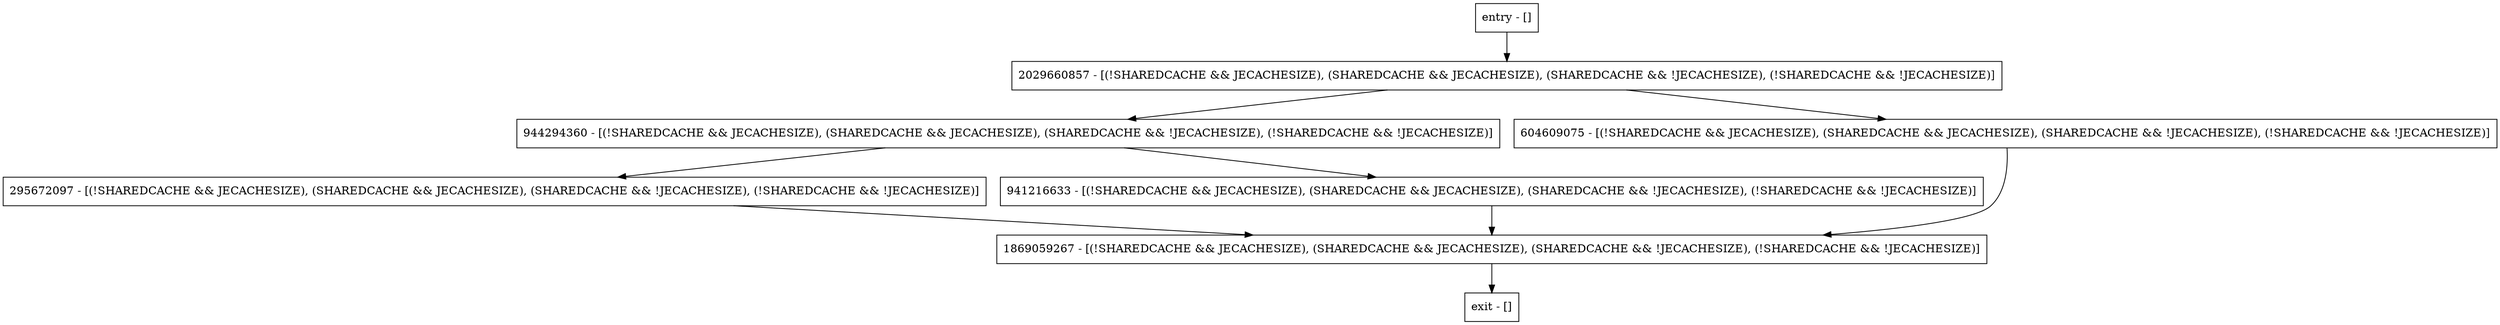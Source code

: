 digraph <init> {
node [shape=record];
entry [label="entry - []"];
exit [label="exit - []"];
944294360 [label="944294360 - [(!SHAREDCACHE && JECACHESIZE), (SHAREDCACHE && JECACHESIZE), (SHAREDCACHE && !JECACHESIZE), (!SHAREDCACHE && !JECACHESIZE)]"];
295672097 [label="295672097 - [(!SHAREDCACHE && JECACHESIZE), (SHAREDCACHE && JECACHESIZE), (SHAREDCACHE && !JECACHESIZE), (!SHAREDCACHE && !JECACHESIZE)]"];
604609075 [label="604609075 - [(!SHAREDCACHE && JECACHESIZE), (SHAREDCACHE && JECACHESIZE), (SHAREDCACHE && !JECACHESIZE), (!SHAREDCACHE && !JECACHESIZE)]"];
941216633 [label="941216633 - [(!SHAREDCACHE && JECACHESIZE), (SHAREDCACHE && JECACHESIZE), (SHAREDCACHE && !JECACHESIZE), (!SHAREDCACHE && !JECACHESIZE)]"];
1869059267 [label="1869059267 - [(!SHAREDCACHE && JECACHESIZE), (SHAREDCACHE && JECACHESIZE), (SHAREDCACHE && !JECACHESIZE), (!SHAREDCACHE && !JECACHESIZE)]"];
2029660857 [label="2029660857 - [(!SHAREDCACHE && JECACHESIZE), (SHAREDCACHE && JECACHESIZE), (SHAREDCACHE && !JECACHESIZE), (!SHAREDCACHE && !JECACHESIZE)]"];
entry;
exit;
entry -> 2029660857;
944294360 -> 295672097;
944294360 -> 941216633;
295672097 -> 1869059267;
604609075 -> 1869059267;
941216633 -> 1869059267;
1869059267 -> exit;
2029660857 -> 944294360;
2029660857 -> 604609075;
}
